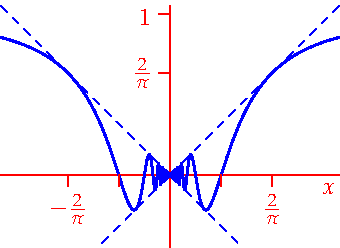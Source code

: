 settings.tex="pdflatex";

texpreamble("\usepackage{amsmath}
\usepackage{amsthm,amssymb}
\usepackage{mathpazo}
\usepackage[svgnames]{xcolor}
");
import graph;

size(170,0);

real g(real x){return x;}

real f(real x){return x*sin(1/x);}
real m=0.1;
real M=3.3/pi;

path F=graph(f,0.01m,M,10000);

//real h(real x){return 2x*sin(1/x)-cos(1/x);}
//path hh=graph(h,0.01m,m,1000)--graph(h,m,M,1000);
//draw(hh,heavygreen);
//draw(rotate(180,(0,0))*hh,heavygreen);

draw(reflect((0,0),(0,1))*reverse(F)--F,blue+linewidth(1));
draw(graph(g,-0.4M,M),blue+dashed);
draw(reflect((0,0),(1,0))*graph(g,-M,0.4M),blue+dashed);

xaxis("$x$",-M,M,red);
xtick(Label("$\frac 2\pi$",align=S),2/pi,S,red);
xtick(1/pi,S,red);
//xtick(Label("$\frac 1{2\pi}$",align=S),1/(2*pi),S,red);
xtick(Label("$-\frac 2\pi$",align=S),-2/pi,S,red);
xtick(-1/pi,S,red);
//xtick(Label("$-\frac 1{2\pi}$",align=S),-1/(2*pi),S,red);

yaxis(-0.45,M,red,LeftTicks(new real[]{-1,1}));
ytick(Label("$\frac 2{\pi}$",align=W),2/(pi),W,red);
//labely(Label(rotate(90,(0,0))*"$f(x)$"),1.2,blue);

